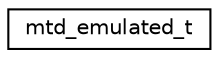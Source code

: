 digraph "Graphical Class Hierarchy"
{
 // LATEX_PDF_SIZE
  edge [fontname="Helvetica",fontsize="10",labelfontname="Helvetica",labelfontsize="10"];
  node [fontname="Helvetica",fontsize="10",shape=record];
  rankdir="LR";
  Node0 [label="mtd_emulated_t",height=0.2,width=0.4,color="black", fillcolor="white", style="filled",URL="$structmtd__emulated__t.html",tooltip="Device descriptor for a MTD device that is emulated in RAM."];
}
